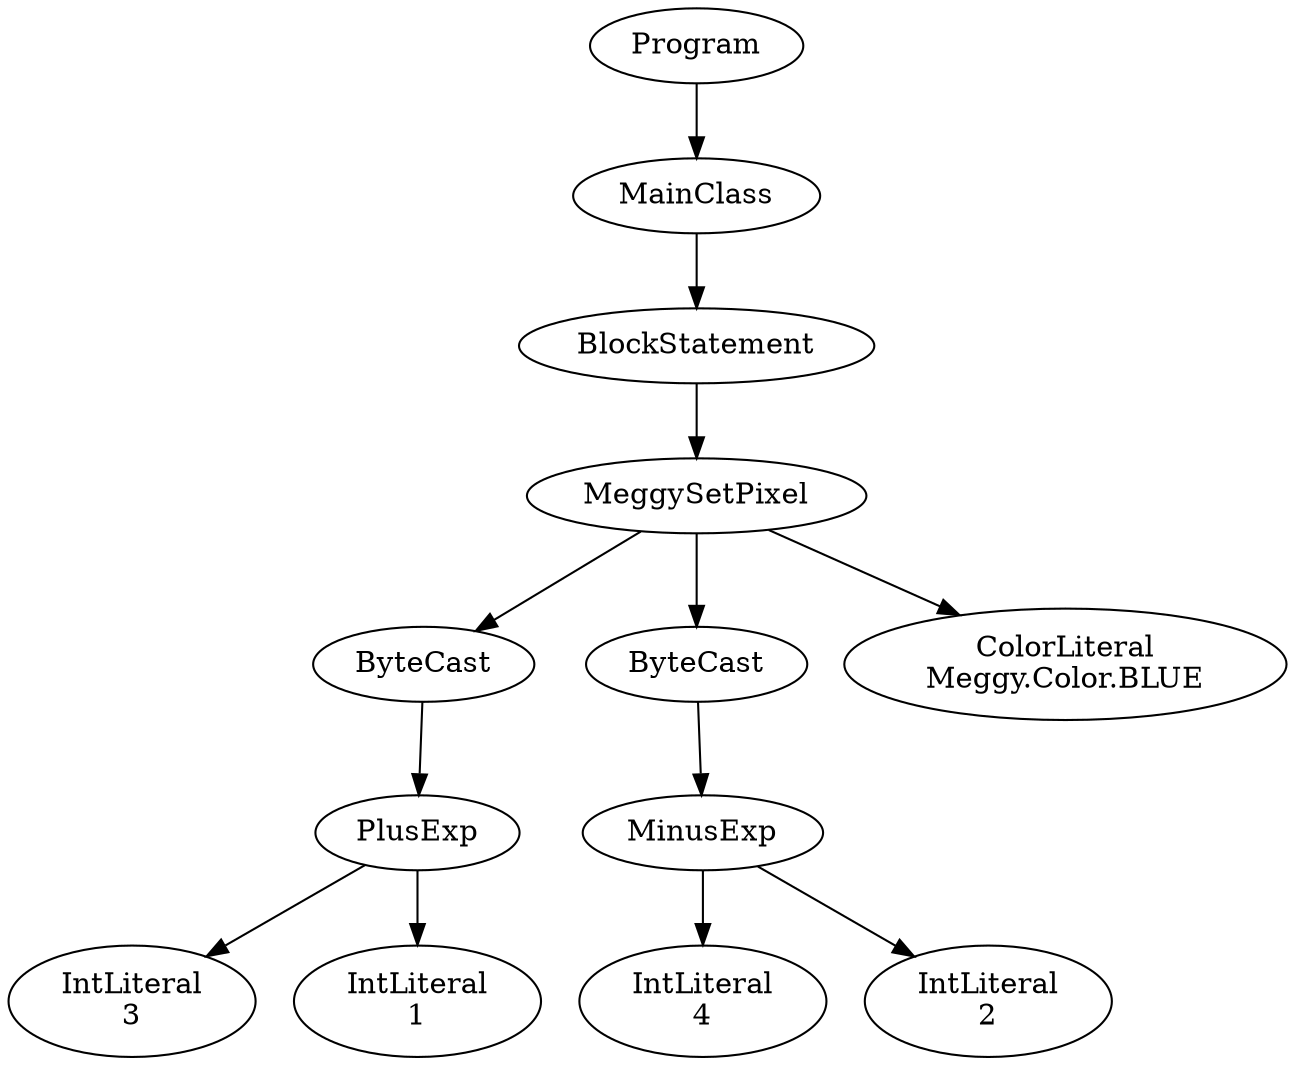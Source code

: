 digraph ASTGraph {
0 [ label="Program" ];
1 [ label="MainClass" ];
0 -> 1
2 [ label="BlockStatement" ];
1 -> 2
3 [ label="MeggySetPixel" ];
2 -> 3
4 [ label="ByteCast" ];
3 -> 4
5 [ label="PlusExp" ];
4 -> 5
6 [ label="IntLiteral\n3" ];
5 -> 6
7 [ label="IntLiteral\n1" ];
5 -> 7
8 [ label="ByteCast" ];
3 -> 8
9 [ label="MinusExp" ];
8 -> 9
10 [ label="IntLiteral\n4" ];
9 -> 10
11 [ label="IntLiteral\n2" ];
9 -> 11
12 [ label="ColorLiteral\nMeggy.Color.BLUE" ];
3 -> 12
}
